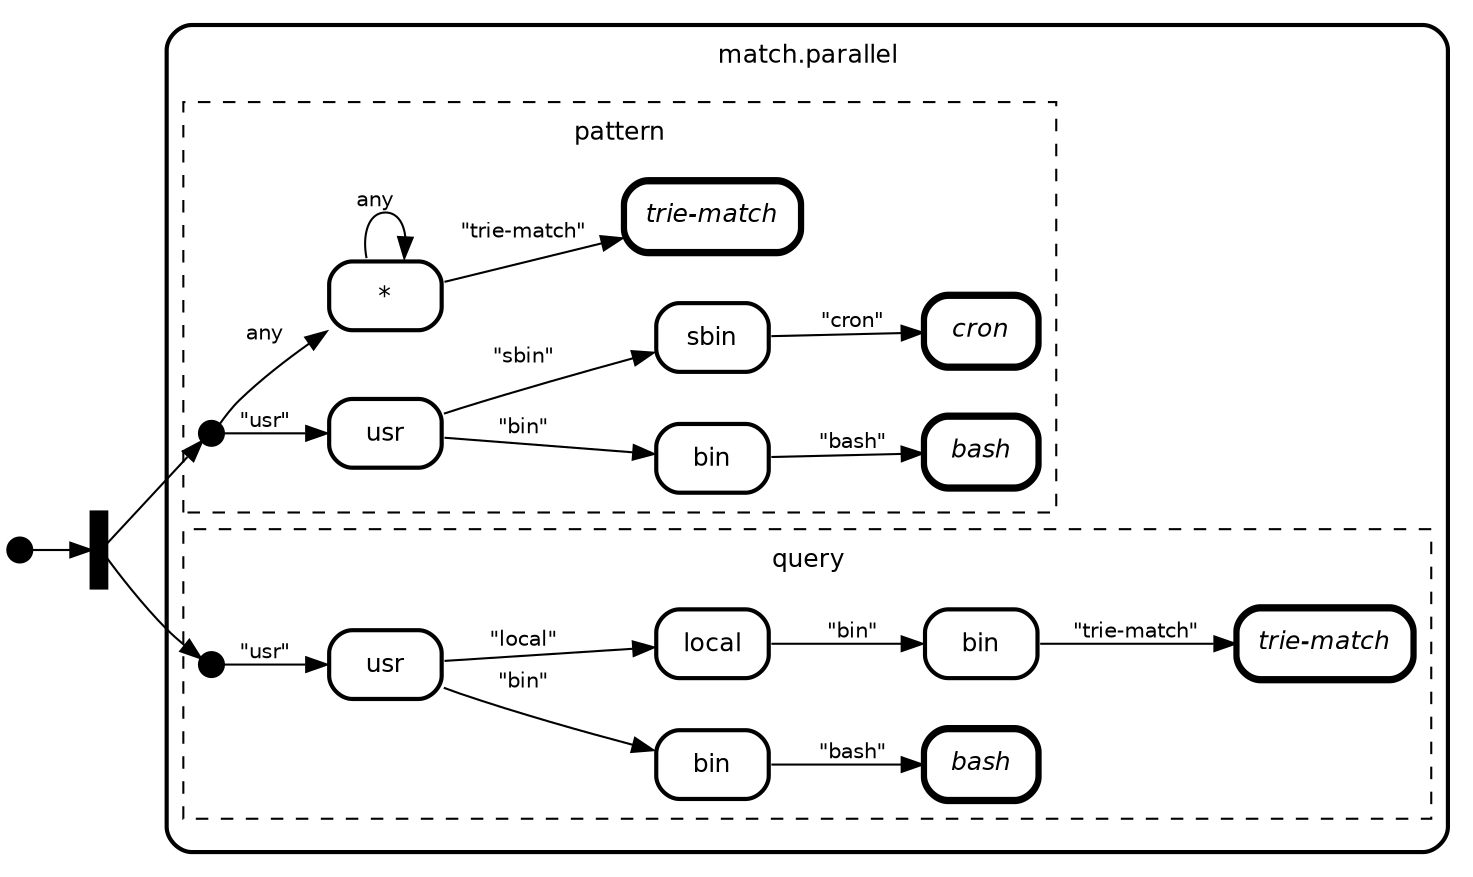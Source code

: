 digraph "state transitions" {
  fontname="Helvetica" fontsize=12 penwidth=2.0 splines=true ordering=out compound=true overlap=scale nodesep=0.3 ranksep=0.1 rankdir=LR
  node [shape=plaintext style=filled fillcolor="#FFFFFF01" fontname=Helvetica fontsize=12 penwidth=2.0]
  edge [fontname=Helvetica fontsize=10]

  "initial" [shape=circle style=filled class="state initial" color="black" fillcolor="black" fixedsize=true height=0.15 label=""]
  "initial" -> "]in" [label="    \l" class="transition"]
  subgraph "cluster_match.parallel" {
    class="state parallel" label= <
    <table cellborder="0" border="0">
      <tr><td>match.parallel</td></tr>
    </table>
    > style=rounded penwidth=2.0
    "match.parallel" [shape=point style=invis margin=0 width=0 height=0 fixedsize=true]
      subgraph "cluster_pattern" {
        class="state regular" label= <
        <table cellborder="0" border="0">
          <tr><td>pattern</td></tr>
        </table>
        > style=dashed penwidth=1.0
        "pattern" [shape=point style=invis margin=0 width=0 height=0 fixedsize=true]
          "p.usr" [margin=0 class="state regular" label= <
            <table align="center" cellborder="0" border="2" style="rounded" width="48">
              <tr><td width="48" cellpadding="7">usr</td></tr>
            </table>
          >]
          "p.usr" -> "p.bin" [label="\"bin\"   \l" class="transition"]
          "p.usr" -> "p.sbin" [label="\"sbin\"   \l" class="transition"]
          "p.bin" [margin=0 class="state regular" label= <
            <table align="center" cellborder="0" border="2" style="rounded" width="48">
              <tr><td width="48" cellpadding="7">bin</td></tr>
            </table>
          >]
          "p.bin" -> "p.bash" [label="\"bash\"   \l" class="transition"]
          "p.sbin" [margin=0 class="state regular" label= <
            <table align="center" cellborder="0" border="2" style="rounded" width="48">
              <tr><td width="48" cellpadding="7">sbin</td></tr>
            </table>
          >]
          "p.sbin" -> "p.cron" [label="\"cron\"   \l" class="transition"]
          "p.bash" [margin=0 class="state regular" label= <
            <table align="center" cellborder="0" border="2" style="rounded" width="48">
              <tr><td width="48" cellpadding="7"><i>bash</i></td></tr>
            </table>
          > peripheries=1 style=rounded]
          "p.cron" [margin=0 class="state regular" label= <
            <table align="center" cellborder="0" border="2" style="rounded" width="48">
              <tr><td width="48" cellpadding="7"><i>cron</i></td></tr>
            </table>
          > peripheries=1 style=rounded]
          "p.*" [margin=0 class="state regular" label= <
            <table align="center" cellborder="0" border="2" style="rounded" width="48">
              <tr><td width="48" cellpadding="7">*</td></tr>
            </table>
          >]
          "p.*" -> "p.trie_match" [label="\"trie-match\"   \l" class="transition"]
          "p.*" -> "p.*" [label="any   \l" class="transition"]
          "p.trie_match" [margin=0 class="state regular" label= <
            <table align="center" cellborder="0" border="2" style="rounded" width="48">
              <tr><td width="48" cellpadding="7"><i>trie-match</i></td></tr>
            </table>
          > peripheries=1 style=rounded]
          "]p.in" [shape=circle style=filled class="state initial" color="black" fillcolor="black" fixedsize=true height=0.15 label=""]
          "]p.in" -> "p.usr" [label="\"usr\"   \l" class="transition"]
          "]p.in" -> "p.*" [label="any   \l" class="transition"]

      }
      subgraph "cluster_query" {
        class="state regular" label= <
        <table cellborder="0" border="0">
          <tr><td>query</td></tr>
        </table>
        > style=dashed penwidth=1.0
        "query" [shape=point style=invis margin=0 width=0 height=0 fixedsize=true]
          "q.usr" [margin=0 class="state regular" label= <
            <table align="center" cellborder="0" border="2" style="rounded" width="48">
              <tr><td width="48" cellpadding="7">usr</td></tr>
            </table>
          >]
          "q.usr" -> "q.bin" [label="\"bin\"   \l" class="transition"]
          "q.usr" -> "q.local" [label="\"local\"   \l" class="transition"]
          "q.bin" [margin=0 class="state regular" label= <
            <table align="center" cellborder="0" border="2" style="rounded" width="48">
              <tr><td width="48" cellpadding="7">bin</td></tr>
            </table>
          >]
          "q.bin" -> "q.bash" [label="\"bash\"   \l" class="transition"]
          "q.bash" [margin=0 class="state regular" label= <
            <table align="center" cellborder="0" border="2" style="rounded" width="48">
              <tr><td width="48" cellpadding="7"><i>bash</i></td></tr>
            </table>
          > peripheries=1 style=rounded]
          "q.local" [margin=0 class="state regular" label= <
            <table align="center" cellborder="0" border="2" style="rounded" width="48">
              <tr><td width="48" cellpadding="7">local</td></tr>
            </table>
          >]
          "q.local" -> "q.lbin" [label="\"bin\"   \l" class="transition"]
          "q.lbin" [margin=0 class="state regular" label= <
            <table align="center" cellborder="0" border="2" style="rounded" width="48">
              <tr><td width="48" cellpadding="7">bin</td></tr>
            </table>
          >]
          "q.lbin" -> "q.trie_match" [label="\"trie-match\"   \l" class="transition"]
          "q.trie_match" [margin=0 class="state regular" label= <
            <table align="center" cellborder="0" border="2" style="rounded" width="48">
              <tr><td width="48" cellpadding="7"><i>trie-match</i></td></tr>
            </table>
          > peripheries=1 style=rounded]
          "]q.in" [shape=circle style=filled class="state initial" color="black" fillcolor="black" fixedsize=true height=0.15 label=""]
          "]q.in" -> "q.usr" [label="\"usr\"   \l" class="transition"]

      }

  }
  "]in" [shape=rect fixedsize=true label=" " style=filled class="state fork" color="black" fillcolor="black" width=0.1]

  "]in" -> "]p.in" [label="    \l" class="transition"]
  "]in" -> "]q.in" [label="    \l" class="transition"]
}
